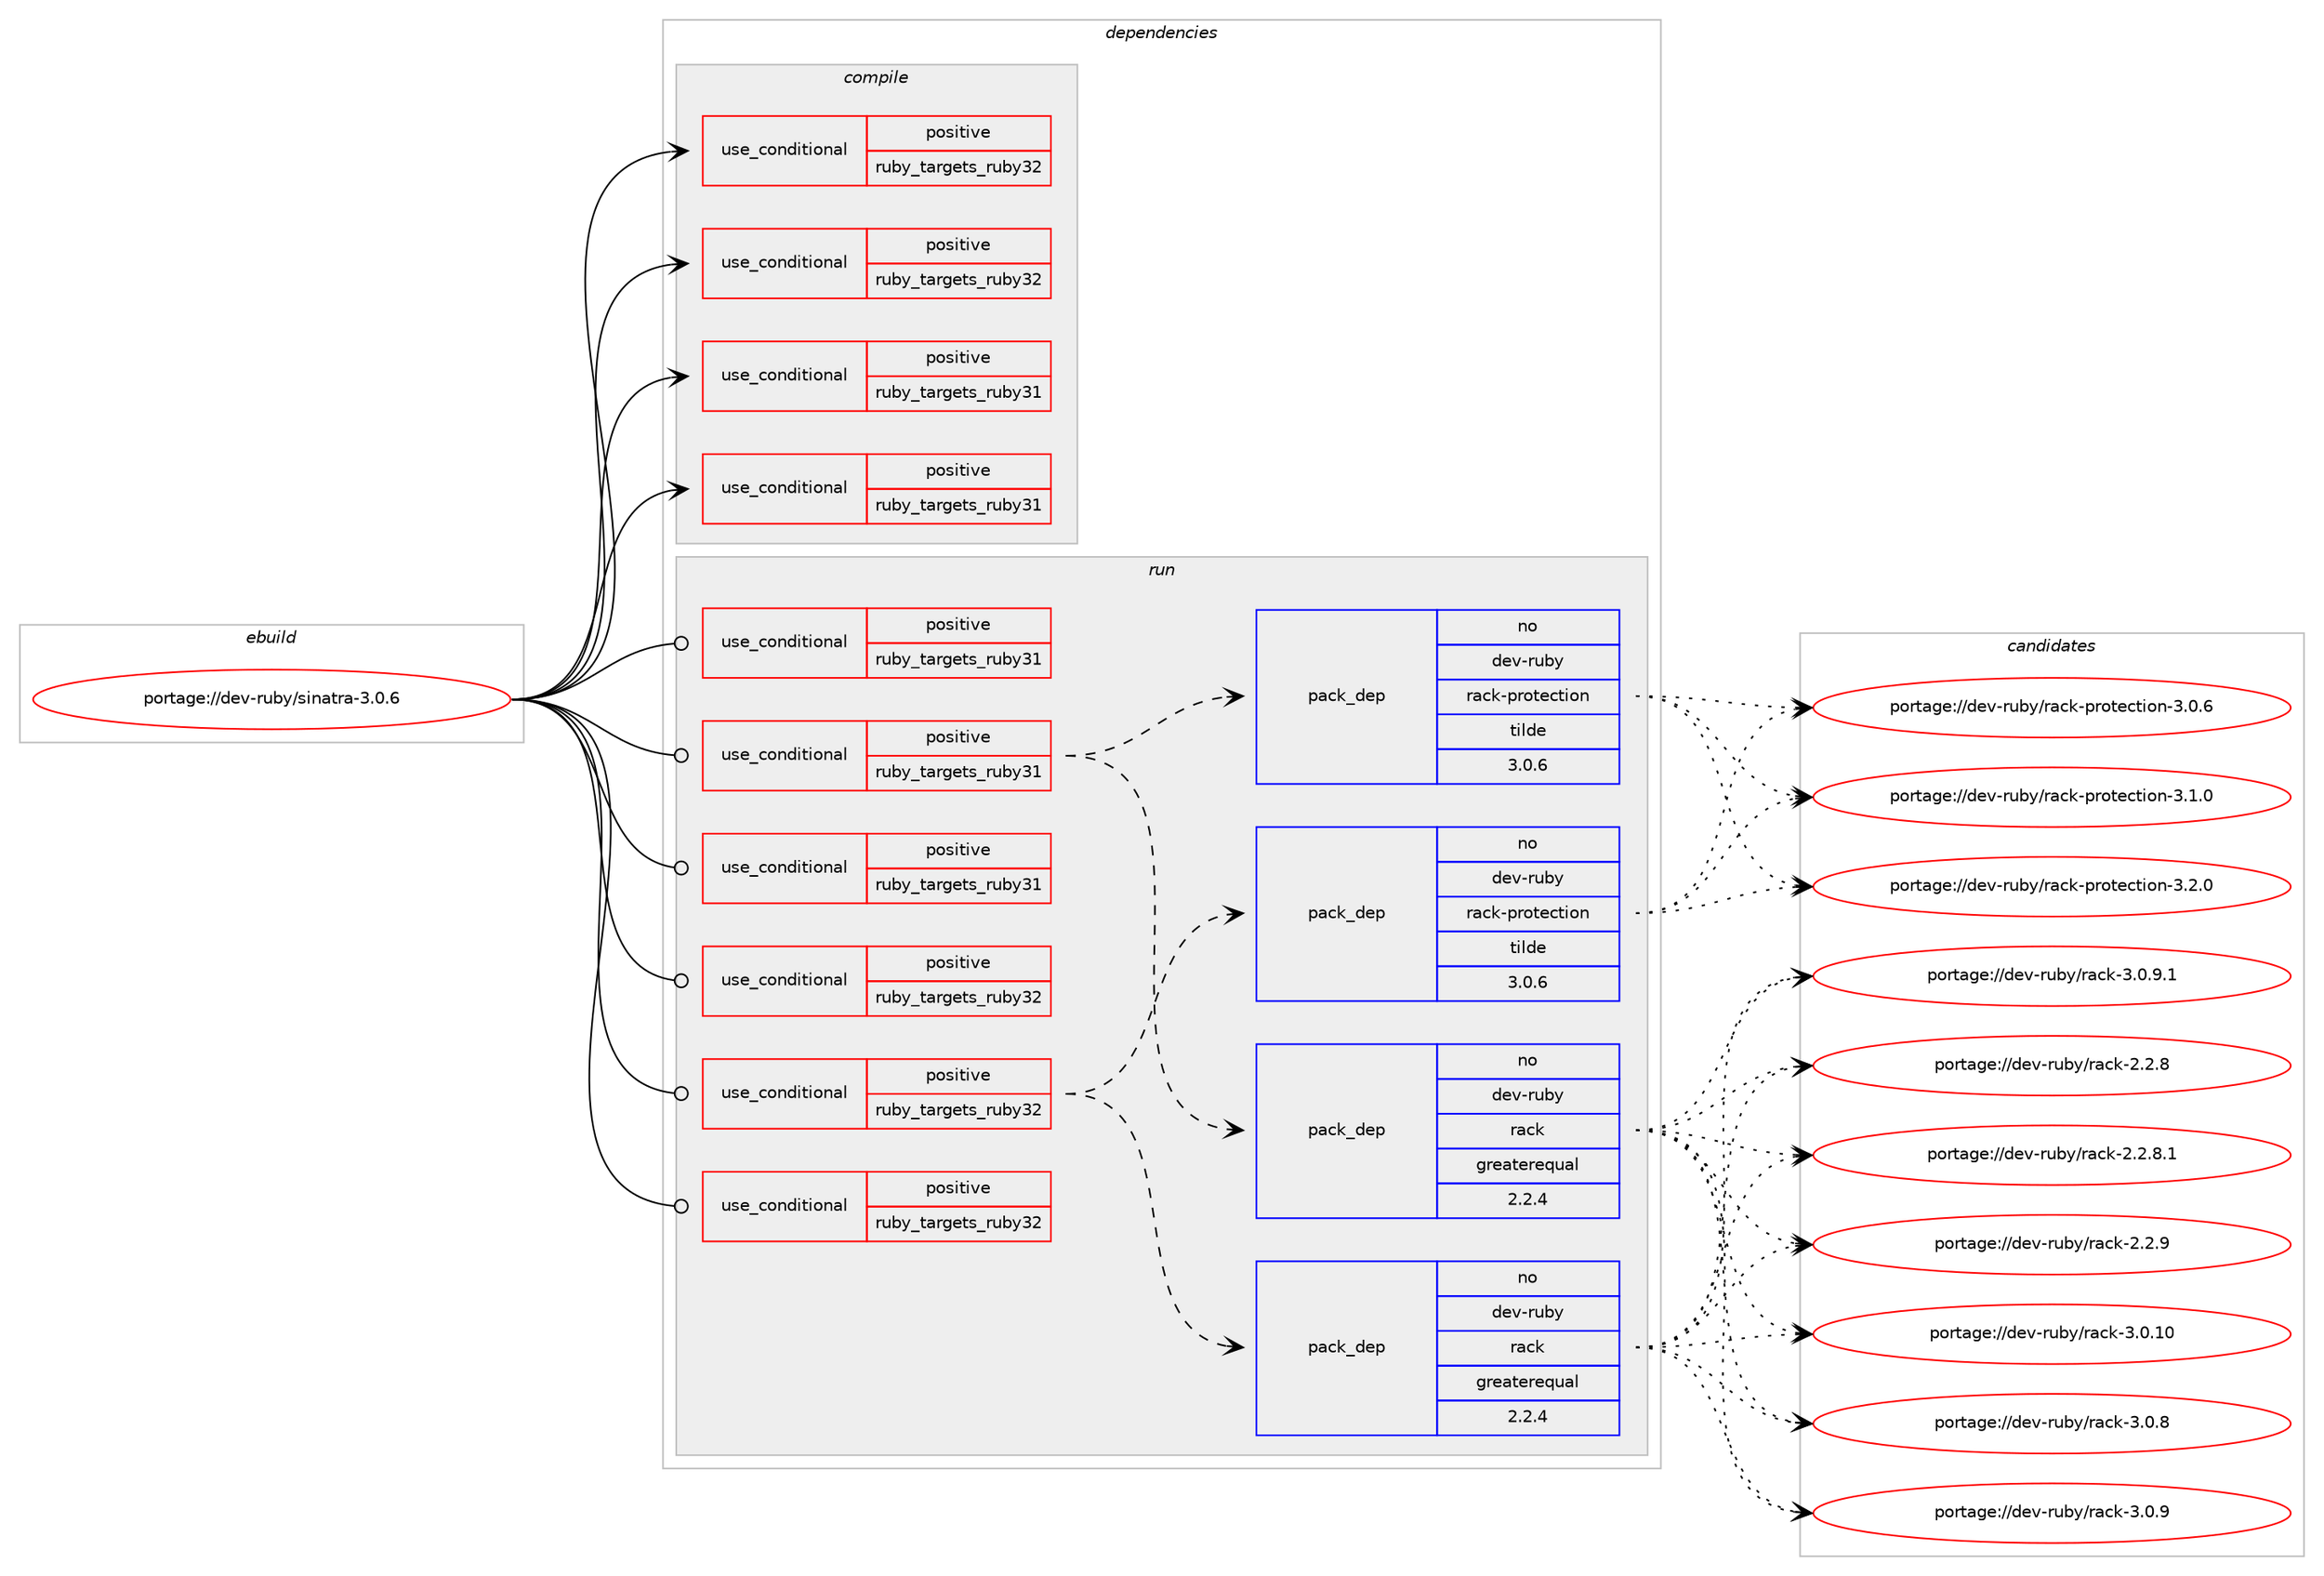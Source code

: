 digraph prolog {

# *************
# Graph options
# *************

newrank=true;
concentrate=true;
compound=true;
graph [rankdir=LR,fontname=Helvetica,fontsize=10,ranksep=1.5];#, ranksep=2.5, nodesep=0.2];
edge  [arrowhead=vee];
node  [fontname=Helvetica,fontsize=10];

# **********
# The ebuild
# **********

subgraph cluster_leftcol {
color=gray;
rank=same;
label=<<i>ebuild</i>>;
id [label="portage://dev-ruby/sinatra-3.0.6", color=red, width=4, href="../dev-ruby/sinatra-3.0.6.svg"];
}

# ****************
# The dependencies
# ****************

subgraph cluster_midcol {
color=gray;
label=<<i>dependencies</i>>;
subgraph cluster_compile {
fillcolor="#eeeeee";
style=filled;
label=<<i>compile</i>>;
subgraph cond55306 {
dependency104291 [label=<<TABLE BORDER="0" CELLBORDER="1" CELLSPACING="0" CELLPADDING="4"><TR><TD ROWSPAN="3" CELLPADDING="10">use_conditional</TD></TR><TR><TD>positive</TD></TR><TR><TD>ruby_targets_ruby31</TD></TR></TABLE>>, shape=none, color=red];
# *** BEGIN UNKNOWN DEPENDENCY TYPE (TODO) ***
# dependency104291 -> package_dependency(portage://dev-ruby/sinatra-3.0.6,install,no,dev-lang,ruby,none,[,,],[slot(3.1)],[])
# *** END UNKNOWN DEPENDENCY TYPE (TODO) ***

}
id:e -> dependency104291:w [weight=20,style="solid",arrowhead="vee"];
subgraph cond55307 {
dependency104292 [label=<<TABLE BORDER="0" CELLBORDER="1" CELLSPACING="0" CELLPADDING="4"><TR><TD ROWSPAN="3" CELLPADDING="10">use_conditional</TD></TR><TR><TD>positive</TD></TR><TR><TD>ruby_targets_ruby31</TD></TR></TABLE>>, shape=none, color=red];
# *** BEGIN UNKNOWN DEPENDENCY TYPE (TODO) ***
# dependency104292 -> package_dependency(portage://dev-ruby/sinatra-3.0.6,install,no,virtual,rubygems,none,[,,],[],[use(enable(ruby_targets_ruby31),negative)])
# *** END UNKNOWN DEPENDENCY TYPE (TODO) ***

}
id:e -> dependency104292:w [weight=20,style="solid",arrowhead="vee"];
subgraph cond55308 {
dependency104293 [label=<<TABLE BORDER="0" CELLBORDER="1" CELLSPACING="0" CELLPADDING="4"><TR><TD ROWSPAN="3" CELLPADDING="10">use_conditional</TD></TR><TR><TD>positive</TD></TR><TR><TD>ruby_targets_ruby32</TD></TR></TABLE>>, shape=none, color=red];
# *** BEGIN UNKNOWN DEPENDENCY TYPE (TODO) ***
# dependency104293 -> package_dependency(portage://dev-ruby/sinatra-3.0.6,install,no,dev-lang,ruby,none,[,,],[slot(3.2)],[])
# *** END UNKNOWN DEPENDENCY TYPE (TODO) ***

}
id:e -> dependency104293:w [weight=20,style="solid",arrowhead="vee"];
subgraph cond55309 {
dependency104294 [label=<<TABLE BORDER="0" CELLBORDER="1" CELLSPACING="0" CELLPADDING="4"><TR><TD ROWSPAN="3" CELLPADDING="10">use_conditional</TD></TR><TR><TD>positive</TD></TR><TR><TD>ruby_targets_ruby32</TD></TR></TABLE>>, shape=none, color=red];
# *** BEGIN UNKNOWN DEPENDENCY TYPE (TODO) ***
# dependency104294 -> package_dependency(portage://dev-ruby/sinatra-3.0.6,install,no,virtual,rubygems,none,[,,],[],[use(enable(ruby_targets_ruby32),negative)])
# *** END UNKNOWN DEPENDENCY TYPE (TODO) ***

}
id:e -> dependency104294:w [weight=20,style="solid",arrowhead="vee"];
}
subgraph cluster_compileandrun {
fillcolor="#eeeeee";
style=filled;
label=<<i>compile and run</i>>;
}
subgraph cluster_run {
fillcolor="#eeeeee";
style=filled;
label=<<i>run</i>>;
subgraph cond55310 {
dependency104295 [label=<<TABLE BORDER="0" CELLBORDER="1" CELLSPACING="0" CELLPADDING="4"><TR><TD ROWSPAN="3" CELLPADDING="10">use_conditional</TD></TR><TR><TD>positive</TD></TR><TR><TD>ruby_targets_ruby31</TD></TR></TABLE>>, shape=none, color=red];
# *** BEGIN UNKNOWN DEPENDENCY TYPE (TODO) ***
# dependency104295 -> package_dependency(portage://dev-ruby/sinatra-3.0.6,run,no,dev-lang,ruby,none,[,,],[slot(3.1)],[])
# *** END UNKNOWN DEPENDENCY TYPE (TODO) ***

}
id:e -> dependency104295:w [weight=20,style="solid",arrowhead="odot"];
subgraph cond55311 {
dependency104296 [label=<<TABLE BORDER="0" CELLBORDER="1" CELLSPACING="0" CELLPADDING="4"><TR><TD ROWSPAN="3" CELLPADDING="10">use_conditional</TD></TR><TR><TD>positive</TD></TR><TR><TD>ruby_targets_ruby31</TD></TR></TABLE>>, shape=none, color=red];
# *** BEGIN UNKNOWN DEPENDENCY TYPE (TODO) ***
# dependency104296 -> package_dependency(portage://dev-ruby/sinatra-3.0.6,run,no,dev-ruby,mustermann,none,[,,],[slot(3)],[use(enable(ruby_targets_ruby31),negative)])
# *** END UNKNOWN DEPENDENCY TYPE (TODO) ***

subgraph pack47616 {
dependency104297 [label=<<TABLE BORDER="0" CELLBORDER="1" CELLSPACING="0" CELLPADDING="4" WIDTH="220"><TR><TD ROWSPAN="6" CELLPADDING="30">pack_dep</TD></TR><TR><TD WIDTH="110">no</TD></TR><TR><TD>dev-ruby</TD></TR><TR><TD>rack</TD></TR><TR><TD>greaterequal</TD></TR><TR><TD>2.2.4</TD></TR></TABLE>>, shape=none, color=blue];
}
dependency104296:e -> dependency104297:w [weight=20,style="dashed",arrowhead="vee"];
subgraph pack47617 {
dependency104298 [label=<<TABLE BORDER="0" CELLBORDER="1" CELLSPACING="0" CELLPADDING="4" WIDTH="220"><TR><TD ROWSPAN="6" CELLPADDING="30">pack_dep</TD></TR><TR><TD WIDTH="110">no</TD></TR><TR><TD>dev-ruby</TD></TR><TR><TD>rack-protection</TD></TR><TR><TD>tilde</TD></TR><TR><TD>3.0.6</TD></TR></TABLE>>, shape=none, color=blue];
}
dependency104296:e -> dependency104298:w [weight=20,style="dashed",arrowhead="vee"];
# *** BEGIN UNKNOWN DEPENDENCY TYPE (TODO) ***
# dependency104296 -> package_dependency(portage://dev-ruby/sinatra-3.0.6,run,no,dev-ruby,tilt,none,[,,],[slot(2)],[use(enable(ruby_targets_ruby31),negative)])
# *** END UNKNOWN DEPENDENCY TYPE (TODO) ***

}
id:e -> dependency104296:w [weight=20,style="solid",arrowhead="odot"];
subgraph cond55312 {
dependency104299 [label=<<TABLE BORDER="0" CELLBORDER="1" CELLSPACING="0" CELLPADDING="4"><TR><TD ROWSPAN="3" CELLPADDING="10">use_conditional</TD></TR><TR><TD>positive</TD></TR><TR><TD>ruby_targets_ruby31</TD></TR></TABLE>>, shape=none, color=red];
# *** BEGIN UNKNOWN DEPENDENCY TYPE (TODO) ***
# dependency104299 -> package_dependency(portage://dev-ruby/sinatra-3.0.6,run,no,virtual,rubygems,none,[,,],[],[use(enable(ruby_targets_ruby31),negative)])
# *** END UNKNOWN DEPENDENCY TYPE (TODO) ***

}
id:e -> dependency104299:w [weight=20,style="solid",arrowhead="odot"];
subgraph cond55313 {
dependency104300 [label=<<TABLE BORDER="0" CELLBORDER="1" CELLSPACING="0" CELLPADDING="4"><TR><TD ROWSPAN="3" CELLPADDING="10">use_conditional</TD></TR><TR><TD>positive</TD></TR><TR><TD>ruby_targets_ruby32</TD></TR></TABLE>>, shape=none, color=red];
# *** BEGIN UNKNOWN DEPENDENCY TYPE (TODO) ***
# dependency104300 -> package_dependency(portage://dev-ruby/sinatra-3.0.6,run,no,dev-lang,ruby,none,[,,],[slot(3.2)],[])
# *** END UNKNOWN DEPENDENCY TYPE (TODO) ***

}
id:e -> dependency104300:w [weight=20,style="solid",arrowhead="odot"];
subgraph cond55314 {
dependency104301 [label=<<TABLE BORDER="0" CELLBORDER="1" CELLSPACING="0" CELLPADDING="4"><TR><TD ROWSPAN="3" CELLPADDING="10">use_conditional</TD></TR><TR><TD>positive</TD></TR><TR><TD>ruby_targets_ruby32</TD></TR></TABLE>>, shape=none, color=red];
# *** BEGIN UNKNOWN DEPENDENCY TYPE (TODO) ***
# dependency104301 -> package_dependency(portage://dev-ruby/sinatra-3.0.6,run,no,dev-ruby,mustermann,none,[,,],[slot(3)],[use(enable(ruby_targets_ruby32),negative)])
# *** END UNKNOWN DEPENDENCY TYPE (TODO) ***

subgraph pack47618 {
dependency104302 [label=<<TABLE BORDER="0" CELLBORDER="1" CELLSPACING="0" CELLPADDING="4" WIDTH="220"><TR><TD ROWSPAN="6" CELLPADDING="30">pack_dep</TD></TR><TR><TD WIDTH="110">no</TD></TR><TR><TD>dev-ruby</TD></TR><TR><TD>rack</TD></TR><TR><TD>greaterequal</TD></TR><TR><TD>2.2.4</TD></TR></TABLE>>, shape=none, color=blue];
}
dependency104301:e -> dependency104302:w [weight=20,style="dashed",arrowhead="vee"];
subgraph pack47619 {
dependency104303 [label=<<TABLE BORDER="0" CELLBORDER="1" CELLSPACING="0" CELLPADDING="4" WIDTH="220"><TR><TD ROWSPAN="6" CELLPADDING="30">pack_dep</TD></TR><TR><TD WIDTH="110">no</TD></TR><TR><TD>dev-ruby</TD></TR><TR><TD>rack-protection</TD></TR><TR><TD>tilde</TD></TR><TR><TD>3.0.6</TD></TR></TABLE>>, shape=none, color=blue];
}
dependency104301:e -> dependency104303:w [weight=20,style="dashed",arrowhead="vee"];
# *** BEGIN UNKNOWN DEPENDENCY TYPE (TODO) ***
# dependency104301 -> package_dependency(portage://dev-ruby/sinatra-3.0.6,run,no,dev-ruby,tilt,none,[,,],[slot(2)],[use(enable(ruby_targets_ruby32),negative)])
# *** END UNKNOWN DEPENDENCY TYPE (TODO) ***

}
id:e -> dependency104301:w [weight=20,style="solid",arrowhead="odot"];
subgraph cond55315 {
dependency104304 [label=<<TABLE BORDER="0" CELLBORDER="1" CELLSPACING="0" CELLPADDING="4"><TR><TD ROWSPAN="3" CELLPADDING="10">use_conditional</TD></TR><TR><TD>positive</TD></TR><TR><TD>ruby_targets_ruby32</TD></TR></TABLE>>, shape=none, color=red];
# *** BEGIN UNKNOWN DEPENDENCY TYPE (TODO) ***
# dependency104304 -> package_dependency(portage://dev-ruby/sinatra-3.0.6,run,no,virtual,rubygems,none,[,,],[],[use(enable(ruby_targets_ruby32),negative)])
# *** END UNKNOWN DEPENDENCY TYPE (TODO) ***

}
id:e -> dependency104304:w [weight=20,style="solid",arrowhead="odot"];
}
}

# **************
# The candidates
# **************

subgraph cluster_choices {
rank=same;
color=gray;
label=<<i>candidates</i>>;

subgraph choice47616 {
color=black;
nodesep=1;
choice1001011184511411798121471149799107455046504656 [label="portage://dev-ruby/rack-2.2.8", color=red, width=4,href="../dev-ruby/rack-2.2.8.svg"];
choice10010111845114117981214711497991074550465046564649 [label="portage://dev-ruby/rack-2.2.8.1", color=red, width=4,href="../dev-ruby/rack-2.2.8.1.svg"];
choice1001011184511411798121471149799107455046504657 [label="portage://dev-ruby/rack-2.2.9", color=red, width=4,href="../dev-ruby/rack-2.2.9.svg"];
choice100101118451141179812147114979910745514648464948 [label="portage://dev-ruby/rack-3.0.10", color=red, width=4,href="../dev-ruby/rack-3.0.10.svg"];
choice1001011184511411798121471149799107455146484656 [label="portage://dev-ruby/rack-3.0.8", color=red, width=4,href="../dev-ruby/rack-3.0.8.svg"];
choice1001011184511411798121471149799107455146484657 [label="portage://dev-ruby/rack-3.0.9", color=red, width=4,href="../dev-ruby/rack-3.0.9.svg"];
choice10010111845114117981214711497991074551464846574649 [label="portage://dev-ruby/rack-3.0.9.1", color=red, width=4,href="../dev-ruby/rack-3.0.9.1.svg"];
dependency104297:e -> choice1001011184511411798121471149799107455046504656:w [style=dotted,weight="100"];
dependency104297:e -> choice10010111845114117981214711497991074550465046564649:w [style=dotted,weight="100"];
dependency104297:e -> choice1001011184511411798121471149799107455046504657:w [style=dotted,weight="100"];
dependency104297:e -> choice100101118451141179812147114979910745514648464948:w [style=dotted,weight="100"];
dependency104297:e -> choice1001011184511411798121471149799107455146484656:w [style=dotted,weight="100"];
dependency104297:e -> choice1001011184511411798121471149799107455146484657:w [style=dotted,weight="100"];
dependency104297:e -> choice10010111845114117981214711497991074551464846574649:w [style=dotted,weight="100"];
}
subgraph choice47617 {
color=black;
nodesep=1;
choice10010111845114117981214711497991074511211411111610199116105111110455146484654 [label="portage://dev-ruby/rack-protection-3.0.6", color=red, width=4,href="../dev-ruby/rack-protection-3.0.6.svg"];
choice10010111845114117981214711497991074511211411111610199116105111110455146494648 [label="portage://dev-ruby/rack-protection-3.1.0", color=red, width=4,href="../dev-ruby/rack-protection-3.1.0.svg"];
choice10010111845114117981214711497991074511211411111610199116105111110455146504648 [label="portage://dev-ruby/rack-protection-3.2.0", color=red, width=4,href="../dev-ruby/rack-protection-3.2.0.svg"];
dependency104298:e -> choice10010111845114117981214711497991074511211411111610199116105111110455146484654:w [style=dotted,weight="100"];
dependency104298:e -> choice10010111845114117981214711497991074511211411111610199116105111110455146494648:w [style=dotted,weight="100"];
dependency104298:e -> choice10010111845114117981214711497991074511211411111610199116105111110455146504648:w [style=dotted,weight="100"];
}
subgraph choice47618 {
color=black;
nodesep=1;
choice1001011184511411798121471149799107455046504656 [label="portage://dev-ruby/rack-2.2.8", color=red, width=4,href="../dev-ruby/rack-2.2.8.svg"];
choice10010111845114117981214711497991074550465046564649 [label="portage://dev-ruby/rack-2.2.8.1", color=red, width=4,href="../dev-ruby/rack-2.2.8.1.svg"];
choice1001011184511411798121471149799107455046504657 [label="portage://dev-ruby/rack-2.2.9", color=red, width=4,href="../dev-ruby/rack-2.2.9.svg"];
choice100101118451141179812147114979910745514648464948 [label="portage://dev-ruby/rack-3.0.10", color=red, width=4,href="../dev-ruby/rack-3.0.10.svg"];
choice1001011184511411798121471149799107455146484656 [label="portage://dev-ruby/rack-3.0.8", color=red, width=4,href="../dev-ruby/rack-3.0.8.svg"];
choice1001011184511411798121471149799107455146484657 [label="portage://dev-ruby/rack-3.0.9", color=red, width=4,href="../dev-ruby/rack-3.0.9.svg"];
choice10010111845114117981214711497991074551464846574649 [label="portage://dev-ruby/rack-3.0.9.1", color=red, width=4,href="../dev-ruby/rack-3.0.9.1.svg"];
dependency104302:e -> choice1001011184511411798121471149799107455046504656:w [style=dotted,weight="100"];
dependency104302:e -> choice10010111845114117981214711497991074550465046564649:w [style=dotted,weight="100"];
dependency104302:e -> choice1001011184511411798121471149799107455046504657:w [style=dotted,weight="100"];
dependency104302:e -> choice100101118451141179812147114979910745514648464948:w [style=dotted,weight="100"];
dependency104302:e -> choice1001011184511411798121471149799107455146484656:w [style=dotted,weight="100"];
dependency104302:e -> choice1001011184511411798121471149799107455146484657:w [style=dotted,weight="100"];
dependency104302:e -> choice10010111845114117981214711497991074551464846574649:w [style=dotted,weight="100"];
}
subgraph choice47619 {
color=black;
nodesep=1;
choice10010111845114117981214711497991074511211411111610199116105111110455146484654 [label="portage://dev-ruby/rack-protection-3.0.6", color=red, width=4,href="../dev-ruby/rack-protection-3.0.6.svg"];
choice10010111845114117981214711497991074511211411111610199116105111110455146494648 [label="portage://dev-ruby/rack-protection-3.1.0", color=red, width=4,href="../dev-ruby/rack-protection-3.1.0.svg"];
choice10010111845114117981214711497991074511211411111610199116105111110455146504648 [label="portage://dev-ruby/rack-protection-3.2.0", color=red, width=4,href="../dev-ruby/rack-protection-3.2.0.svg"];
dependency104303:e -> choice10010111845114117981214711497991074511211411111610199116105111110455146484654:w [style=dotted,weight="100"];
dependency104303:e -> choice10010111845114117981214711497991074511211411111610199116105111110455146494648:w [style=dotted,weight="100"];
dependency104303:e -> choice10010111845114117981214711497991074511211411111610199116105111110455146504648:w [style=dotted,weight="100"];
}
}

}

